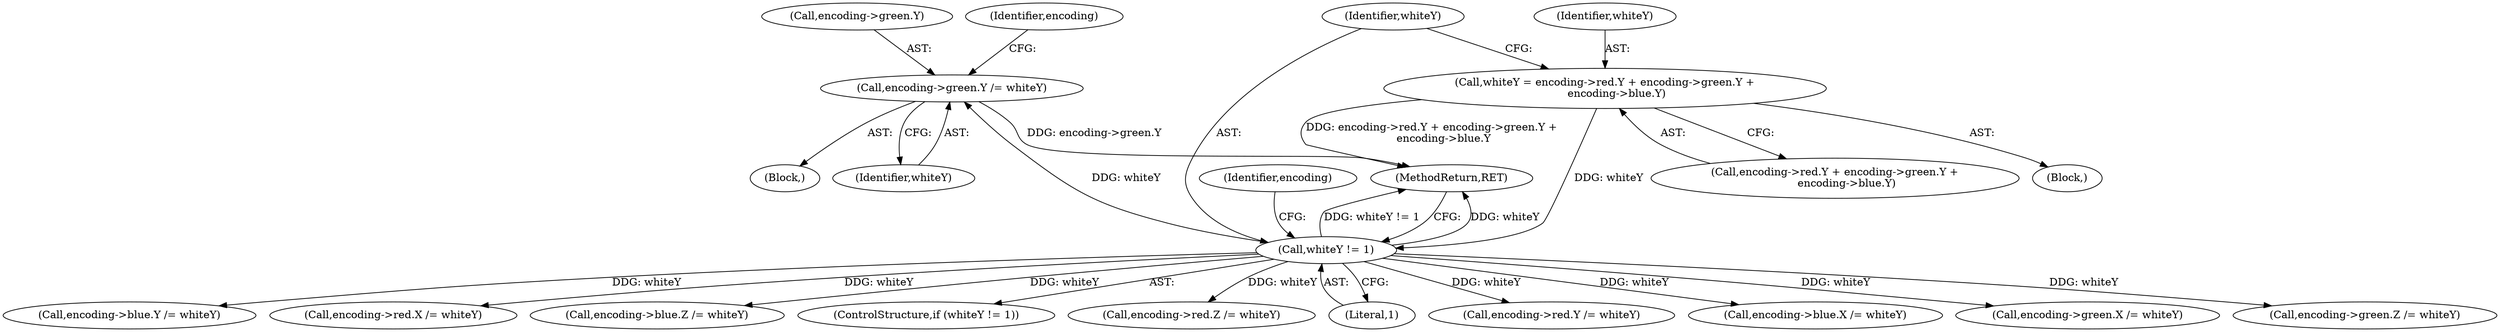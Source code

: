 digraph "1_Android_9d4853418ab2f754c2b63e091c29c5529b8b86ca_107@pointer" {
"1000156" [label="(Call,encoding->green.Y /= whiteY)"];
"1000124" [label="(Call,whiteY != 1)"];
"1000104" [label="(Call,whiteY = encoding->red.Y + encoding->green.Y +\n       encoding->blue.Y)"];
"1000124" [label="(Call,whiteY != 1)"];
"1000177" [label="(Call,encoding->blue.Y /= whiteY)"];
"1000156" [label="(Call,encoding->green.Y /= whiteY)"];
"1000128" [label="(Call,encoding->red.X /= whiteY)"];
"1000184" [label="(Call,encoding->blue.Z /= whiteY)"];
"1000123" [label="(ControlStructure,if (whiteY != 1))"];
"1000125" [label="(Identifier,whiteY)"];
"1000166" [label="(Identifier,encoding)"];
"1000191" [label="(MethodReturn,RET)"];
"1000142" [label="(Call,encoding->red.Z /= whiteY)"];
"1000105" [label="(Identifier,whiteY)"];
"1000162" [label="(Identifier,whiteY)"];
"1000157" [label="(Call,encoding->green.Y)"];
"1000127" [label="(Block,)"];
"1000126" [label="(Literal,1)"];
"1000135" [label="(Call,encoding->red.Y /= whiteY)"];
"1000170" [label="(Call,encoding->blue.X /= whiteY)"];
"1000106" [label="(Call,encoding->red.Y + encoding->green.Y +\n       encoding->blue.Y)"];
"1000149" [label="(Call,encoding->green.X /= whiteY)"];
"1000163" [label="(Call,encoding->green.Z /= whiteY)"];
"1000102" [label="(Block,)"];
"1000131" [label="(Identifier,encoding)"];
"1000104" [label="(Call,whiteY = encoding->red.Y + encoding->green.Y +\n       encoding->blue.Y)"];
"1000156" -> "1000127"  [label="AST: "];
"1000156" -> "1000162"  [label="CFG: "];
"1000157" -> "1000156"  [label="AST: "];
"1000162" -> "1000156"  [label="AST: "];
"1000166" -> "1000156"  [label="CFG: "];
"1000156" -> "1000191"  [label="DDG: encoding->green.Y"];
"1000124" -> "1000156"  [label="DDG: whiteY"];
"1000124" -> "1000123"  [label="AST: "];
"1000124" -> "1000126"  [label="CFG: "];
"1000125" -> "1000124"  [label="AST: "];
"1000126" -> "1000124"  [label="AST: "];
"1000131" -> "1000124"  [label="CFG: "];
"1000191" -> "1000124"  [label="CFG: "];
"1000124" -> "1000191"  [label="DDG: whiteY"];
"1000124" -> "1000191"  [label="DDG: whiteY != 1"];
"1000104" -> "1000124"  [label="DDG: whiteY"];
"1000124" -> "1000128"  [label="DDG: whiteY"];
"1000124" -> "1000135"  [label="DDG: whiteY"];
"1000124" -> "1000142"  [label="DDG: whiteY"];
"1000124" -> "1000149"  [label="DDG: whiteY"];
"1000124" -> "1000163"  [label="DDG: whiteY"];
"1000124" -> "1000170"  [label="DDG: whiteY"];
"1000124" -> "1000177"  [label="DDG: whiteY"];
"1000124" -> "1000184"  [label="DDG: whiteY"];
"1000104" -> "1000102"  [label="AST: "];
"1000104" -> "1000106"  [label="CFG: "];
"1000105" -> "1000104"  [label="AST: "];
"1000106" -> "1000104"  [label="AST: "];
"1000125" -> "1000104"  [label="CFG: "];
"1000104" -> "1000191"  [label="DDG: encoding->red.Y + encoding->green.Y +\n       encoding->blue.Y"];
}
